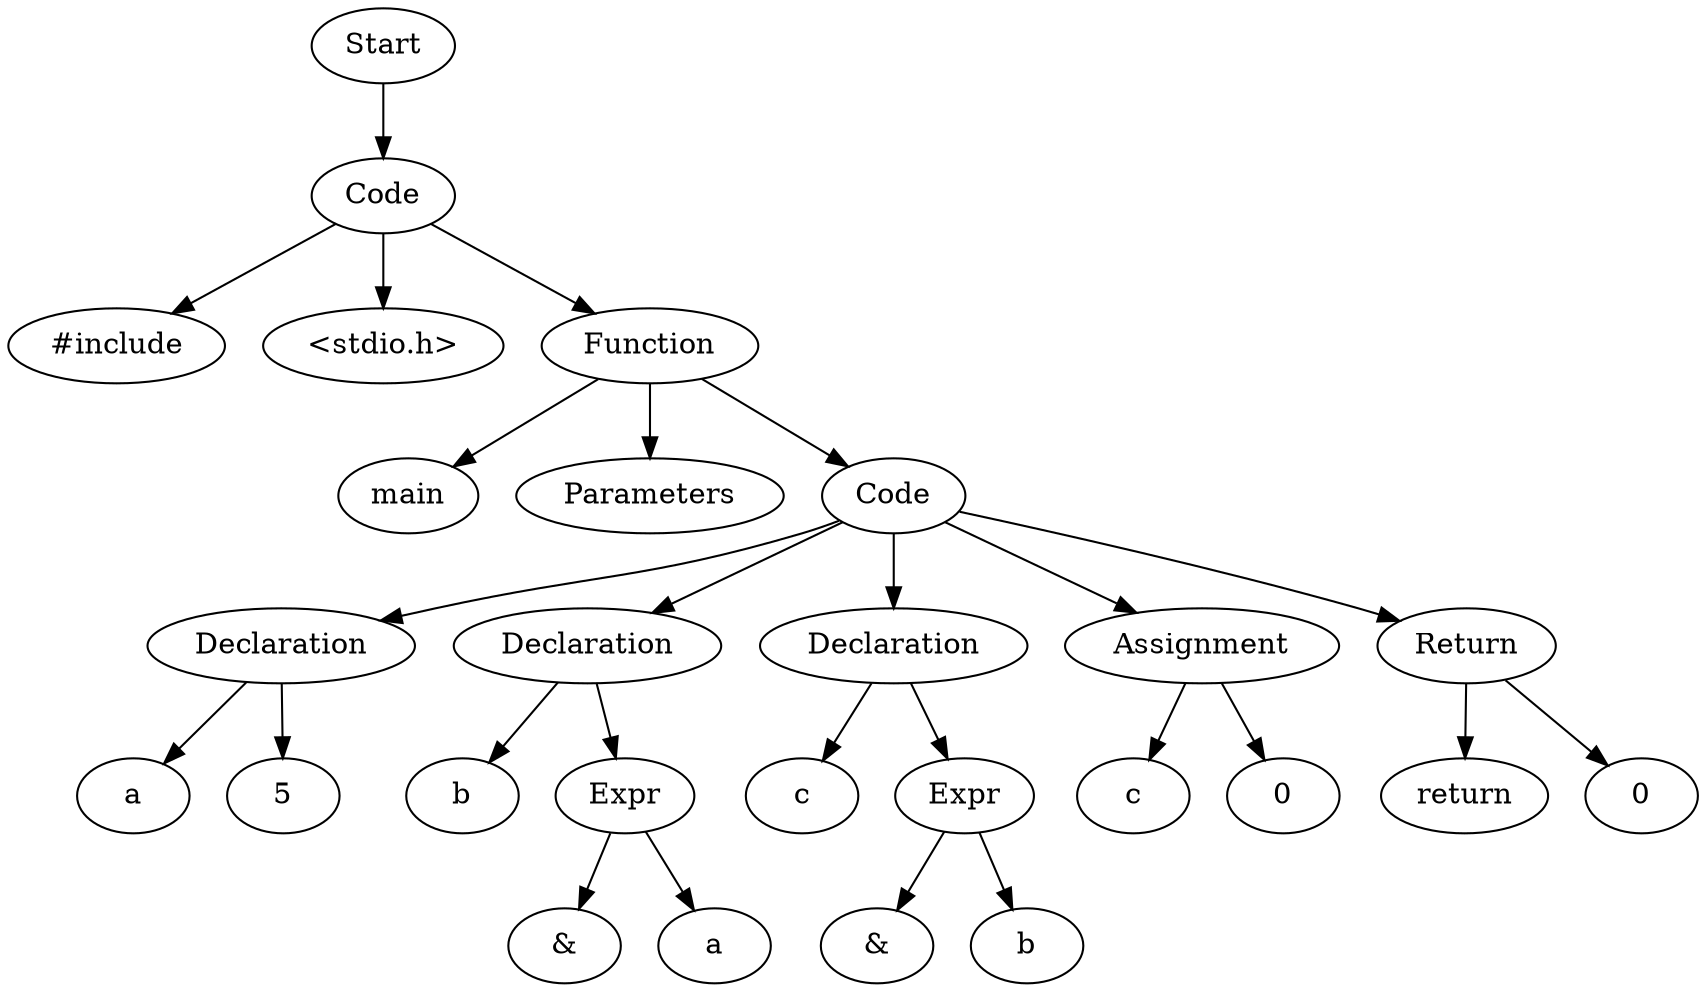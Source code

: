 digraph AST {
  "129308506107152" [label="Start"];
  "129308506107152" -> "129308506106624";
  "129308506106624" [label="Code"];
  "129308506106624" -> "129308506105568";
  "129308506106624" -> "129308506097936";
  "129308506106624" -> "129308506110464";
  "129308506105568" [label="#include"];
  "129308506097936" [label="<stdio.h>"];
  "129308506110464" [label="Function"];
  "129308506110464" -> "129308506109792";
  "129308506110464" -> "129308506100240";
  "129308506110464" -> "129308506095728";
  "129308506109792" [label="main"];
  "129308506100240" [label="Parameters"];
  "129308506095728" [label="Code"];
  "129308506095728" -> "129308506102400";
  "129308506095728" -> "129308506101920";
  "129308506095728" -> "129308506098464";
  "129308506095728" -> "129308506107200";
  "129308506095728" -> "129308506096736";
  "129308506102400" [label="Declaration"];
  "129308506102400" -> "129308506099280";
  "129308506102400" -> "129308506109216";
  "129308506099280" [label="a"];
  "129308506109216" [label="5"];
  "129308506101920" [label="Declaration"];
  "129308506101920" -> "129308506107728";
  "129308506101920" -> "129308506109648";
  "129308506107728" [label="b"];
  "129308506109648" [label="Expr"];
  "129308506109648" -> "129308506101680";
  "129308506109648" -> "129308506109504";
  "129308506101680" [label="&"];
  "129308506109504" [label="a"];
  "129308506098464" [label="Declaration"];
  "129308506098464" -> "129308506104704";
  "129308506098464" -> "129308506096064";
  "129308506104704" [label="c"];
  "129308506096064" [label="Expr"];
  "129308506096064" -> "129308506110704";
  "129308506096064" -> "129308506097552";
  "129308506110704" [label="&"];
  "129308506097552" [label="b"];
  "129308506107200" [label="Assignment"];
  "129308506107200" -> "129308506100096";
  "129308506107200" -> "129308506099760";
  "129308506100096" [label="c"];
  "129308506099760" [label="0"];
  "129308506096736" [label="Return"];
  "129308506096736" -> "129308506106000";
  "129308506096736" -> "129308506100768";
  "129308506106000" [label="return"];
  "129308506100768" [label="0"];
}
